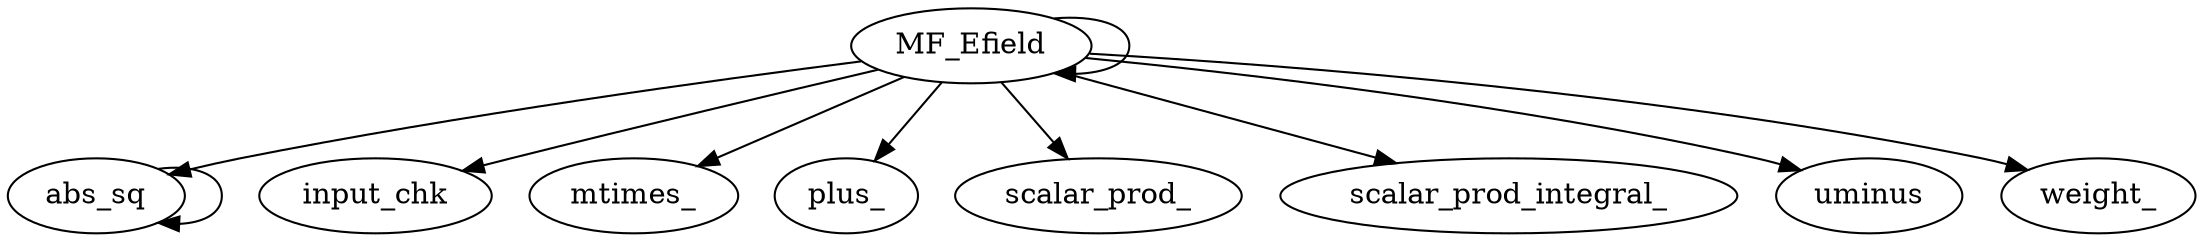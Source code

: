 /* Created by mdot for Matlab */
digraph m2html {
  MF_Efield -> MF_Efield;
  MF_Efield -> abs_sq;
  MF_Efield -> input_chk;
  MF_Efield -> mtimes_;
  MF_Efield -> plus_;
  MF_Efield -> scalar_prod_;
  MF_Efield -> scalar_prod_integral_;
  MF_Efield -> uminus;
  MF_Efield -> weight_;
  abs_sq -> abs_sq;

  MF_Efield [URL="MF_Efield.html"];
  abs_sq [URL="abs_sq.html"];
  input_chk [URL="input_chk.html"];
  mtimes_ [URL="mtimes_.html"];
  plus_ [URL="plus_.html"];
  scalar_prod_ [URL="scalar_prod_.html"];
  scalar_prod_integral_ [URL="scalar_prod_integral_.html"];
  uminus [URL="uminus.html"];
  weight_ [URL="weight_.html"];
}
